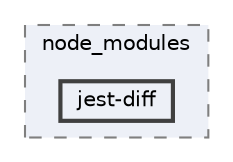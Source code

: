digraph "pkiclassroomrescheduler/src/main/frontend/node_modules/jest-diff"
{
 // LATEX_PDF_SIZE
  bgcolor="transparent";
  edge [fontname=Helvetica,fontsize=10,labelfontname=Helvetica,labelfontsize=10];
  node [fontname=Helvetica,fontsize=10,shape=box,height=0.2,width=0.4];
  compound=true
  subgraph clusterdir_72953eda66ccb3a2722c28e1c3e6c23b {
    graph [ bgcolor="#edf0f7", pencolor="grey50", label="node_modules", fontname=Helvetica,fontsize=10 style="filled,dashed", URL="dir_72953eda66ccb3a2722c28e1c3e6c23b.html",tooltip=""]
  dir_63c0d2ca4e6242c0c9dac11e59fc84e6 [label="jest-diff", fillcolor="#edf0f7", color="grey25", style="filled,bold", URL="dir_63c0d2ca4e6242c0c9dac11e59fc84e6.html",tooltip=""];
  }
}
